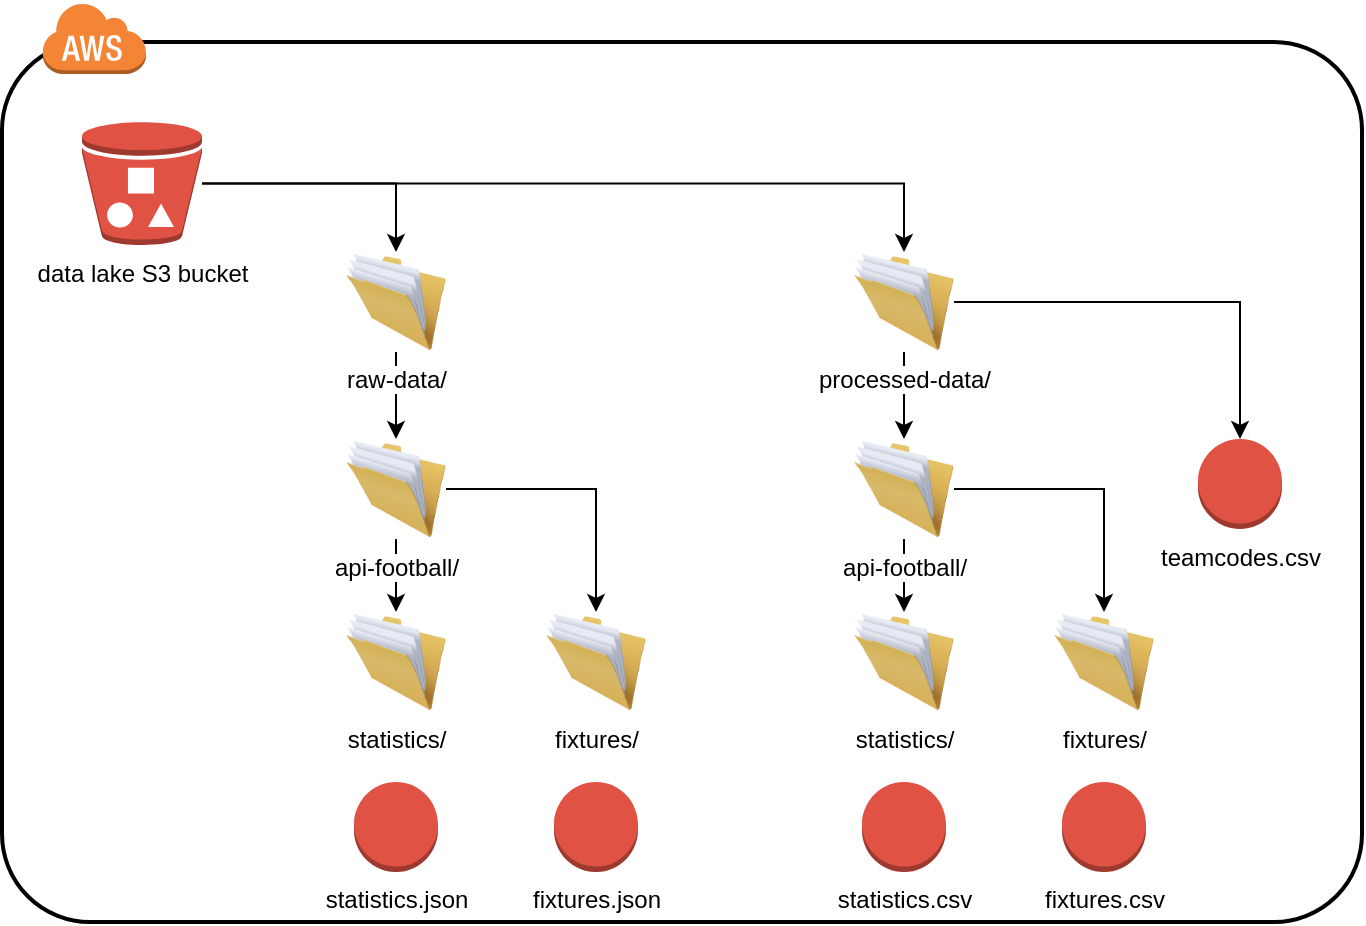 <mxfile version="14.2.7" type="device"><diagram id="UdzgEYXOYaZuybB3Kf3y" name="Page-1"><mxGraphModel dx="868" dy="450" grid="1" gridSize="10" guides="1" tooltips="1" connect="1" arrows="1" fold="1" page="1" pageScale="1" pageWidth="827" pageHeight="1169" math="0" shadow="0"><root><mxCell id="0"/><mxCell id="1" parent="0"/><mxCell id="cFZtGDwsKK-sgGga_OQa-2" value="" style="rounded=1;arcSize=10;dashed=0;fillColor=none;gradientColor=none;strokeWidth=2;" parent="1" vertex="1"><mxGeometry x="40" y="40" width="680" height="440" as="geometry"/></mxCell><mxCell id="cFZtGDwsKK-sgGga_OQa-3" value="" style="dashed=0;html=1;shape=mxgraph.aws3.cloud;fillColor=#F58536;gradientColor=none;dashed=0;" parent="1" vertex="1"><mxGeometry x="60" y="20" width="52" height="36" as="geometry"/></mxCell><mxCell id="cFZtGDwsKK-sgGga_OQa-30" value="" style="edgeStyle=orthogonalEdgeStyle;rounded=0;orthogonalLoop=1;jettySize=auto;html=1;" parent="1" source="cFZtGDwsKK-sgGga_OQa-1" target="cFZtGDwsKK-sgGga_OQa-4" edge="1"><mxGeometry relative="1" as="geometry"/></mxCell><mxCell id="cFZtGDwsKK-sgGga_OQa-32" style="edgeStyle=orthogonalEdgeStyle;rounded=0;orthogonalLoop=1;jettySize=auto;html=1;" parent="1" source="cFZtGDwsKK-sgGga_OQa-1" target="cFZtGDwsKK-sgGga_OQa-25" edge="1"><mxGeometry relative="1" as="geometry"/></mxCell><mxCell id="cFZtGDwsKK-sgGga_OQa-1" value="data lake S3 bucket" style="outlineConnect=0;dashed=0;verticalLabelPosition=bottom;verticalAlign=top;align=center;html=1;shape=mxgraph.aws3.bucket_with_objects;fillColor=#E05243;gradientColor=none;" parent="1" vertex="1"><mxGeometry x="80" y="80" width="60" height="61.5" as="geometry"/></mxCell><mxCell id="cFZtGDwsKK-sgGga_OQa-33" value="" style="edgeStyle=orthogonalEdgeStyle;rounded=0;orthogonalLoop=1;jettySize=auto;html=1;" parent="1" source="cFZtGDwsKK-sgGga_OQa-4" target="cFZtGDwsKK-sgGga_OQa-10" edge="1"><mxGeometry relative="1" as="geometry"/></mxCell><mxCell id="cFZtGDwsKK-sgGga_OQa-4" value="raw-data/" style="image;html=1;image=img/lib/clip_art/general/Full_Folder_128x128.png;aspect=fixed;" parent="1" vertex="1"><mxGeometry x="212" y="145" width="50" height="50" as="geometry"/></mxCell><mxCell id="cFZtGDwsKK-sgGga_OQa-7" value="statistics/" style="image;html=1;image=img/lib/clip_art/general/Full_Folder_128x128.png;aspect=fixed;" parent="1" vertex="1"><mxGeometry x="212" y="325" width="50" height="50" as="geometry"/></mxCell><mxCell id="cFZtGDwsKK-sgGga_OQa-8" value="fixtures/" style="image;html=1;image=img/lib/clip_art/general/Full_Folder_128x128.png;aspect=fixed;" parent="1" vertex="1"><mxGeometry x="312" y="325" width="50" height="50" as="geometry"/></mxCell><mxCell id="cFZtGDwsKK-sgGga_OQa-34" value="" style="edgeStyle=orthogonalEdgeStyle;rounded=0;orthogonalLoop=1;jettySize=auto;html=1;" parent="1" source="cFZtGDwsKK-sgGga_OQa-10" target="cFZtGDwsKK-sgGga_OQa-7" edge="1"><mxGeometry relative="1" as="geometry"/></mxCell><mxCell id="cFZtGDwsKK-sgGga_OQa-36" style="edgeStyle=orthogonalEdgeStyle;rounded=0;orthogonalLoop=1;jettySize=auto;html=1;" parent="1" source="cFZtGDwsKK-sgGga_OQa-10" target="cFZtGDwsKK-sgGga_OQa-8" edge="1"><mxGeometry relative="1" as="geometry"/></mxCell><mxCell id="cFZtGDwsKK-sgGga_OQa-10" value="api-football/" style="image;html=1;image=img/lib/clip_art/general/Full_Folder_128x128.png;aspect=fixed;" parent="1" vertex="1"><mxGeometry x="212" y="238.5" width="50" height="50" as="geometry"/></mxCell><mxCell id="cFZtGDwsKK-sgGga_OQa-37" style="edgeStyle=orthogonalEdgeStyle;rounded=0;orthogonalLoop=1;jettySize=auto;html=1;" parent="1" source="cFZtGDwsKK-sgGga_OQa-25" target="cFZtGDwsKK-sgGga_OQa-26" edge="1"><mxGeometry relative="1" as="geometry"/></mxCell><mxCell id="cFZtGDwsKK-sgGga_OQa-48" style="edgeStyle=orthogonalEdgeStyle;rounded=0;orthogonalLoop=1;jettySize=auto;html=1;" parent="1" source="cFZtGDwsKK-sgGga_OQa-25" target="cFZtGDwsKK-sgGga_OQa-47" edge="1"><mxGeometry relative="1" as="geometry"/></mxCell><mxCell id="cFZtGDwsKK-sgGga_OQa-25" value="processed-data/" style="image;html=1;image=img/lib/clip_art/general/Full_Folder_128x128.png;aspect=fixed;" parent="1" vertex="1"><mxGeometry x="466" y="145" width="50" height="50" as="geometry"/></mxCell><mxCell id="cFZtGDwsKK-sgGga_OQa-38" style="edgeStyle=orthogonalEdgeStyle;rounded=0;orthogonalLoop=1;jettySize=auto;html=1;" parent="1" source="cFZtGDwsKK-sgGga_OQa-26" target="cFZtGDwsKK-sgGga_OQa-27" edge="1"><mxGeometry relative="1" as="geometry"/></mxCell><mxCell id="cFZtGDwsKK-sgGga_OQa-40" style="edgeStyle=orthogonalEdgeStyle;rounded=0;orthogonalLoop=1;jettySize=auto;html=1;" parent="1" source="cFZtGDwsKK-sgGga_OQa-26" target="cFZtGDwsKK-sgGga_OQa-28" edge="1"><mxGeometry relative="1" as="geometry"/></mxCell><mxCell id="cFZtGDwsKK-sgGga_OQa-26" value="api-football/" style="image;html=1;image=img/lib/clip_art/general/Full_Folder_128x128.png;aspect=fixed;" parent="1" vertex="1"><mxGeometry x="466" y="238.5" width="50" height="50" as="geometry"/></mxCell><mxCell id="cFZtGDwsKK-sgGga_OQa-27" value="statistics/" style="image;html=1;image=img/lib/clip_art/general/Full_Folder_128x128.png;aspect=fixed;" parent="1" vertex="1"><mxGeometry x="466" y="325" width="50" height="50" as="geometry"/></mxCell><mxCell id="cFZtGDwsKK-sgGga_OQa-28" value="fixtures/" style="image;html=1;image=img/lib/clip_art/general/Full_Folder_128x128.png;aspect=fixed;" parent="1" vertex="1"><mxGeometry x="566" y="325" width="50" height="50" as="geometry"/></mxCell><mxCell id="cFZtGDwsKK-sgGga_OQa-41" value="fixtures.json" style="outlineConnect=0;dashed=0;verticalLabelPosition=bottom;verticalAlign=top;align=center;html=1;shape=mxgraph.aws3.object;fillColor=#E05243;gradientColor=none;" parent="1" vertex="1"><mxGeometry x="316" y="410" width="42" height="45" as="geometry"/></mxCell><mxCell id="cFZtGDwsKK-sgGga_OQa-42" value="statistics.json" style="outlineConnect=0;dashed=0;verticalLabelPosition=bottom;verticalAlign=top;align=center;html=1;shape=mxgraph.aws3.object;fillColor=#E05243;gradientColor=none;" parent="1" vertex="1"><mxGeometry x="216" y="410" width="42" height="45" as="geometry"/></mxCell><mxCell id="cFZtGDwsKK-sgGga_OQa-45" value="statistics.csv" style="outlineConnect=0;dashed=0;verticalLabelPosition=bottom;verticalAlign=top;align=center;html=1;shape=mxgraph.aws3.object;fillColor=#E05243;gradientColor=none;" parent="1" vertex="1"><mxGeometry x="470" y="410" width="42" height="45" as="geometry"/></mxCell><mxCell id="cFZtGDwsKK-sgGga_OQa-46" value="fixtures.csv" style="outlineConnect=0;dashed=0;verticalLabelPosition=bottom;verticalAlign=top;align=center;html=1;shape=mxgraph.aws3.object;fillColor=#E05243;gradientColor=none;" parent="1" vertex="1"><mxGeometry x="570" y="410" width="42" height="45" as="geometry"/></mxCell><mxCell id="cFZtGDwsKK-sgGga_OQa-47" value="teamcodes.csv" style="outlineConnect=0;dashed=0;verticalLabelPosition=bottom;verticalAlign=top;align=center;html=1;shape=mxgraph.aws3.object;fillColor=#E05243;gradientColor=none;" parent="1" vertex="1"><mxGeometry x="638" y="238.5" width="42" height="45" as="geometry"/></mxCell></root></mxGraphModel></diagram></mxfile>